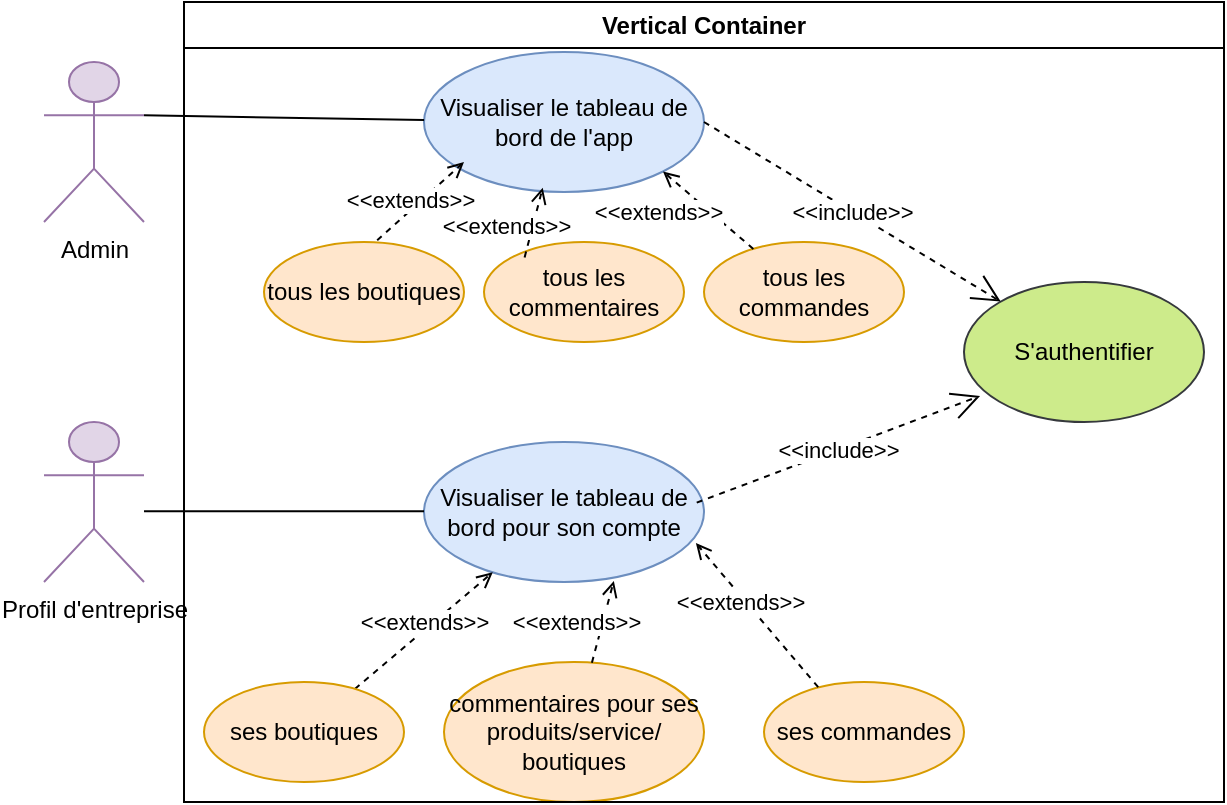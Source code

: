 <mxfile version="24.7.16">
  <diagram name="Page-1" id="XoPJWBir9Vbk6gXuCHSs">
    <mxGraphModel dx="2058" dy="627" grid="1" gridSize="10" guides="1" tooltips="1" connect="1" arrows="1" fold="1" page="1" pageScale="1" pageWidth="850" pageHeight="1100" math="0" shadow="0">
      <root>
        <mxCell id="0" />
        <mxCell id="1" parent="0" />
        <mxCell id="_nbMLIjrXnSEo0Go5jzw-1" value="S&#39;authentifier" style="ellipse;whiteSpace=wrap;html=1;fillColor=#cdeb8b;strokeColor=#36393d;" vertex="1" parent="1">
          <mxGeometry x="480" y="150" width="120" height="70" as="geometry" />
        </mxCell>
        <mxCell id="_nbMLIjrXnSEo0Go5jzw-2" value="Visualiser le tableau de bord de l&#39;app" style="ellipse;whiteSpace=wrap;html=1;fillColor=#dae8fc;strokeColor=#6c8ebf;" vertex="1" parent="1">
          <mxGeometry x="210" y="35" width="140" height="70" as="geometry" />
        </mxCell>
        <mxCell id="_nbMLIjrXnSEo0Go5jzw-3" value="&amp;lt;&amp;lt;include&amp;gt;&amp;gt;" style="endArrow=open;endSize=12;dashed=1;html=1;rounded=0;exitX=1;exitY=0.5;exitDx=0;exitDy=0;" edge="1" parent="1" source="_nbMLIjrXnSEo0Go5jzw-2" target="_nbMLIjrXnSEo0Go5jzw-1">
          <mxGeometry width="160" relative="1" as="geometry">
            <mxPoint x="329.5" y="27.5" as="sourcePoint" />
            <mxPoint x="920.5" y="42.5" as="targetPoint" />
          </mxGeometry>
        </mxCell>
        <mxCell id="_nbMLIjrXnSEo0Go5jzw-5" value="" style="endArrow=none;html=1;rounded=0;exitX=1;exitY=0.333;exitDx=0;exitDy=0;exitPerimeter=0;" edge="1" parent="1" source="_nbMLIjrXnSEo0Go5jzw-6" target="_nbMLIjrXnSEo0Go5jzw-2">
          <mxGeometry relative="1" as="geometry">
            <mxPoint x="80" y="70" as="sourcePoint" />
            <mxPoint x="198.319" y="-44.221" as="targetPoint" />
          </mxGeometry>
        </mxCell>
        <mxCell id="_nbMLIjrXnSEo0Go5jzw-6" value="Admin" style="shape=umlActor;verticalLabelPosition=bottom;verticalAlign=top;html=1;outlineConnect=0;fillColor=#e1d5e7;strokeColor=#9673a6;" vertex="1" parent="1">
          <mxGeometry x="20" y="40" width="50" height="80" as="geometry" />
        </mxCell>
        <mxCell id="_nbMLIjrXnSEo0Go5jzw-7" value="Visualiser le tableau de bord pour son compte" style="ellipse;whiteSpace=wrap;html=1;fillColor=#dae8fc;strokeColor=#6c8ebf;" vertex="1" parent="1">
          <mxGeometry x="210" y="230" width="140" height="70" as="geometry" />
        </mxCell>
        <mxCell id="_nbMLIjrXnSEo0Go5jzw-8" value="" style="endArrow=none;html=1;rounded=0;" edge="1" parent="1">
          <mxGeometry relative="1" as="geometry">
            <mxPoint x="70" y="264.58" as="sourcePoint" />
            <mxPoint x="210" y="264.58" as="targetPoint" />
          </mxGeometry>
        </mxCell>
        <mxCell id="_nbMLIjrXnSEo0Go5jzw-9" value="&amp;lt;&amp;lt;include&amp;gt;&amp;gt;" style="endArrow=open;endSize=12;dashed=1;html=1;rounded=0;exitX=0.974;exitY=0.433;exitDx=0;exitDy=0;exitPerimeter=0;entryX=0.067;entryY=0.814;entryDx=0;entryDy=0;entryPerimeter=0;" edge="1" parent="1" source="_nbMLIjrXnSEo0Go5jzw-7" target="_nbMLIjrXnSEo0Go5jzw-1">
          <mxGeometry width="160" relative="1" as="geometry">
            <mxPoint x="360" y="80" as="sourcePoint" />
            <mxPoint x="500" y="180" as="targetPoint" />
          </mxGeometry>
        </mxCell>
        <mxCell id="_nbMLIjrXnSEo0Go5jzw-10" value="tous les boutiques" style="ellipse;whiteSpace=wrap;html=1;fillColor=#ffe6cc;strokeColor=#d79b00;" vertex="1" parent="1">
          <mxGeometry x="130" y="130" width="100" height="50" as="geometry" />
        </mxCell>
        <mxCell id="_nbMLIjrXnSEo0Go5jzw-11" value="tous les commentaires" style="ellipse;whiteSpace=wrap;html=1;fillColor=#ffe6cc;strokeColor=#d79b00;" vertex="1" parent="1">
          <mxGeometry x="240" y="130" width="100" height="50" as="geometry" />
        </mxCell>
        <mxCell id="_nbMLIjrXnSEo0Go5jzw-12" value="tous les commandes" style="ellipse;whiteSpace=wrap;html=1;fillColor=#ffe6cc;strokeColor=#d79b00;" vertex="1" parent="1">
          <mxGeometry x="350" y="130" width="100" height="50" as="geometry" />
        </mxCell>
        <mxCell id="_nbMLIjrXnSEo0Go5jzw-18" style="rounded=0;orthogonalLoop=1;jettySize=auto;html=1;endArrow=open;endFill=0;dashed=1;" edge="1" parent="1" source="_nbMLIjrXnSEo0Go5jzw-13" target="_nbMLIjrXnSEo0Go5jzw-7">
          <mxGeometry relative="1" as="geometry" />
        </mxCell>
        <mxCell id="_nbMLIjrXnSEo0Go5jzw-19" value="&amp;lt;&amp;lt;extends&amp;gt;&amp;gt;" style="edgeLabel;html=1;align=center;verticalAlign=middle;resizable=0;points=[];" vertex="1" connectable="0" parent="_nbMLIjrXnSEo0Go5jzw-18">
          <mxGeometry x="0.449" y="1" relative="1" as="geometry">
            <mxPoint x="-15" y="9" as="offset" />
          </mxGeometry>
        </mxCell>
        <mxCell id="_nbMLIjrXnSEo0Go5jzw-13" value="ses boutiques" style="ellipse;whiteSpace=wrap;html=1;fillColor=#ffe6cc;strokeColor=#d79b00;" vertex="1" parent="1">
          <mxGeometry x="100" y="350" width="100" height="50" as="geometry" />
        </mxCell>
        <mxCell id="_nbMLIjrXnSEo0Go5jzw-14" value="commentaires pour ses produits/service/ boutiques" style="ellipse;whiteSpace=wrap;html=1;fillColor=#ffe6cc;strokeColor=#d79b00;" vertex="1" parent="1">
          <mxGeometry x="220" y="340" width="130" height="70" as="geometry" />
        </mxCell>
        <mxCell id="_nbMLIjrXnSEo0Go5jzw-15" value="ses commandes" style="ellipse;whiteSpace=wrap;html=1;fillColor=#ffe6cc;strokeColor=#d79b00;" vertex="1" parent="1">
          <mxGeometry x="380" y="350" width="100" height="50" as="geometry" />
        </mxCell>
        <mxCell id="_nbMLIjrXnSEo0Go5jzw-20" style="rounded=0;orthogonalLoop=1;jettySize=auto;html=1;endArrow=open;endFill=0;dashed=1;entryX=0.678;entryY=0.992;entryDx=0;entryDy=0;entryPerimeter=0;" edge="1" parent="1" source="_nbMLIjrXnSEo0Go5jzw-14" target="_nbMLIjrXnSEo0Go5jzw-7">
          <mxGeometry relative="1" as="geometry">
            <mxPoint x="186" y="364" as="sourcePoint" />
            <mxPoint x="254" y="305" as="targetPoint" />
          </mxGeometry>
        </mxCell>
        <mxCell id="_nbMLIjrXnSEo0Go5jzw-21" value="&amp;lt;&amp;lt;extends&amp;gt;&amp;gt;" style="edgeLabel;html=1;align=center;verticalAlign=middle;resizable=0;points=[];" vertex="1" connectable="0" parent="_nbMLIjrXnSEo0Go5jzw-20">
          <mxGeometry x="0.449" y="1" relative="1" as="geometry">
            <mxPoint x="-15" y="9" as="offset" />
          </mxGeometry>
        </mxCell>
        <mxCell id="_nbMLIjrXnSEo0Go5jzw-23" style="rounded=0;orthogonalLoop=1;jettySize=auto;html=1;endArrow=open;endFill=0;dashed=1;entryX=0.971;entryY=0.722;entryDx=0;entryDy=0;entryPerimeter=0;exitX=0.271;exitY=0.051;exitDx=0;exitDy=0;exitPerimeter=0;" edge="1" parent="1" source="_nbMLIjrXnSEo0Go5jzw-15" target="_nbMLIjrXnSEo0Go5jzw-7">
          <mxGeometry relative="1" as="geometry">
            <mxPoint x="394.5" y="350" as="sourcePoint" />
            <mxPoint x="405.5" y="309" as="targetPoint" />
          </mxGeometry>
        </mxCell>
        <mxCell id="_nbMLIjrXnSEo0Go5jzw-24" value="&amp;lt;&amp;lt;extends&amp;gt;&amp;gt;" style="edgeLabel;html=1;align=center;verticalAlign=middle;resizable=0;points=[];" vertex="1" connectable="0" parent="_nbMLIjrXnSEo0Go5jzw-23">
          <mxGeometry x="0.449" y="1" relative="1" as="geometry">
            <mxPoint x="6" y="9" as="offset" />
          </mxGeometry>
        </mxCell>
        <mxCell id="_nbMLIjrXnSEo0Go5jzw-25" style="rounded=0;orthogonalLoop=1;jettySize=auto;html=1;endArrow=open;endFill=0;dashed=1;exitX=0.566;exitY=-0.017;exitDx=0;exitDy=0;exitPerimeter=0;" edge="1" parent="1" source="_nbMLIjrXnSEo0Go5jzw-10">
          <mxGeometry relative="1" as="geometry">
            <mxPoint x="162" y="149" as="sourcePoint" />
            <mxPoint x="230" y="90" as="targetPoint" />
          </mxGeometry>
        </mxCell>
        <mxCell id="_nbMLIjrXnSEo0Go5jzw-26" value="&amp;lt;&amp;lt;extends&amp;gt;&amp;gt;" style="edgeLabel;html=1;align=center;verticalAlign=middle;resizable=0;points=[];" vertex="1" connectable="0" parent="_nbMLIjrXnSEo0Go5jzw-25">
          <mxGeometry x="0.449" y="1" relative="1" as="geometry">
            <mxPoint x="-15" y="9" as="offset" />
          </mxGeometry>
        </mxCell>
        <mxCell id="_nbMLIjrXnSEo0Go5jzw-27" style="rounded=0;orthogonalLoop=1;jettySize=auto;html=1;endArrow=open;endFill=0;dashed=1;exitX=0.203;exitY=0.154;exitDx=0;exitDy=0;exitPerimeter=0;entryX=0.424;entryY=0.969;entryDx=0;entryDy=0;entryPerimeter=0;" edge="1" parent="1" source="_nbMLIjrXnSEo0Go5jzw-11" target="_nbMLIjrXnSEo0Go5jzw-2">
          <mxGeometry relative="1" as="geometry">
            <mxPoint x="197" y="139" as="sourcePoint" />
            <mxPoint x="240" y="100" as="targetPoint" />
          </mxGeometry>
        </mxCell>
        <mxCell id="_nbMLIjrXnSEo0Go5jzw-28" value="&amp;lt;&amp;lt;extends&amp;gt;&amp;gt;" style="edgeLabel;html=1;align=center;verticalAlign=middle;resizable=0;points=[];" vertex="1" connectable="0" parent="_nbMLIjrXnSEo0Go5jzw-27">
          <mxGeometry x="0.449" y="1" relative="1" as="geometry">
            <mxPoint x="-15" y="9" as="offset" />
          </mxGeometry>
        </mxCell>
        <mxCell id="_nbMLIjrXnSEo0Go5jzw-29" style="rounded=0;orthogonalLoop=1;jettySize=auto;html=1;endArrow=open;endFill=0;dashed=1;entryX=1;entryY=1;entryDx=0;entryDy=0;" edge="1" parent="1" source="_nbMLIjrXnSEo0Go5jzw-12" target="_nbMLIjrXnSEo0Go5jzw-2">
          <mxGeometry relative="1" as="geometry">
            <mxPoint x="197" y="139" as="sourcePoint" />
            <mxPoint x="240" y="100" as="targetPoint" />
          </mxGeometry>
        </mxCell>
        <mxCell id="_nbMLIjrXnSEo0Go5jzw-30" value="&amp;lt;&amp;lt;extends&amp;gt;&amp;gt;" style="edgeLabel;html=1;align=center;verticalAlign=middle;resizable=0;points=[];" vertex="1" connectable="0" parent="_nbMLIjrXnSEo0Go5jzw-29">
          <mxGeometry x="0.449" y="1" relative="1" as="geometry">
            <mxPoint x="-15" y="9" as="offset" />
          </mxGeometry>
        </mxCell>
        <mxCell id="_nbMLIjrXnSEo0Go5jzw-62" value="Vertical Container" style="swimlane;whiteSpace=wrap;html=1;" vertex="1" parent="1">
          <mxGeometry x="90" y="10" width="520" height="400" as="geometry" />
        </mxCell>
        <mxCell id="_nbMLIjrXnSEo0Go5jzw-63" value="Profil d&#39;entreprise" style="shape=umlActor;verticalLabelPosition=bottom;verticalAlign=top;html=1;outlineConnect=0;fillColor=#e1d5e7;strokeColor=#9673a6;" vertex="1" parent="1">
          <mxGeometry x="20" y="220" width="50" height="80" as="geometry" />
        </mxCell>
      </root>
    </mxGraphModel>
  </diagram>
</mxfile>
